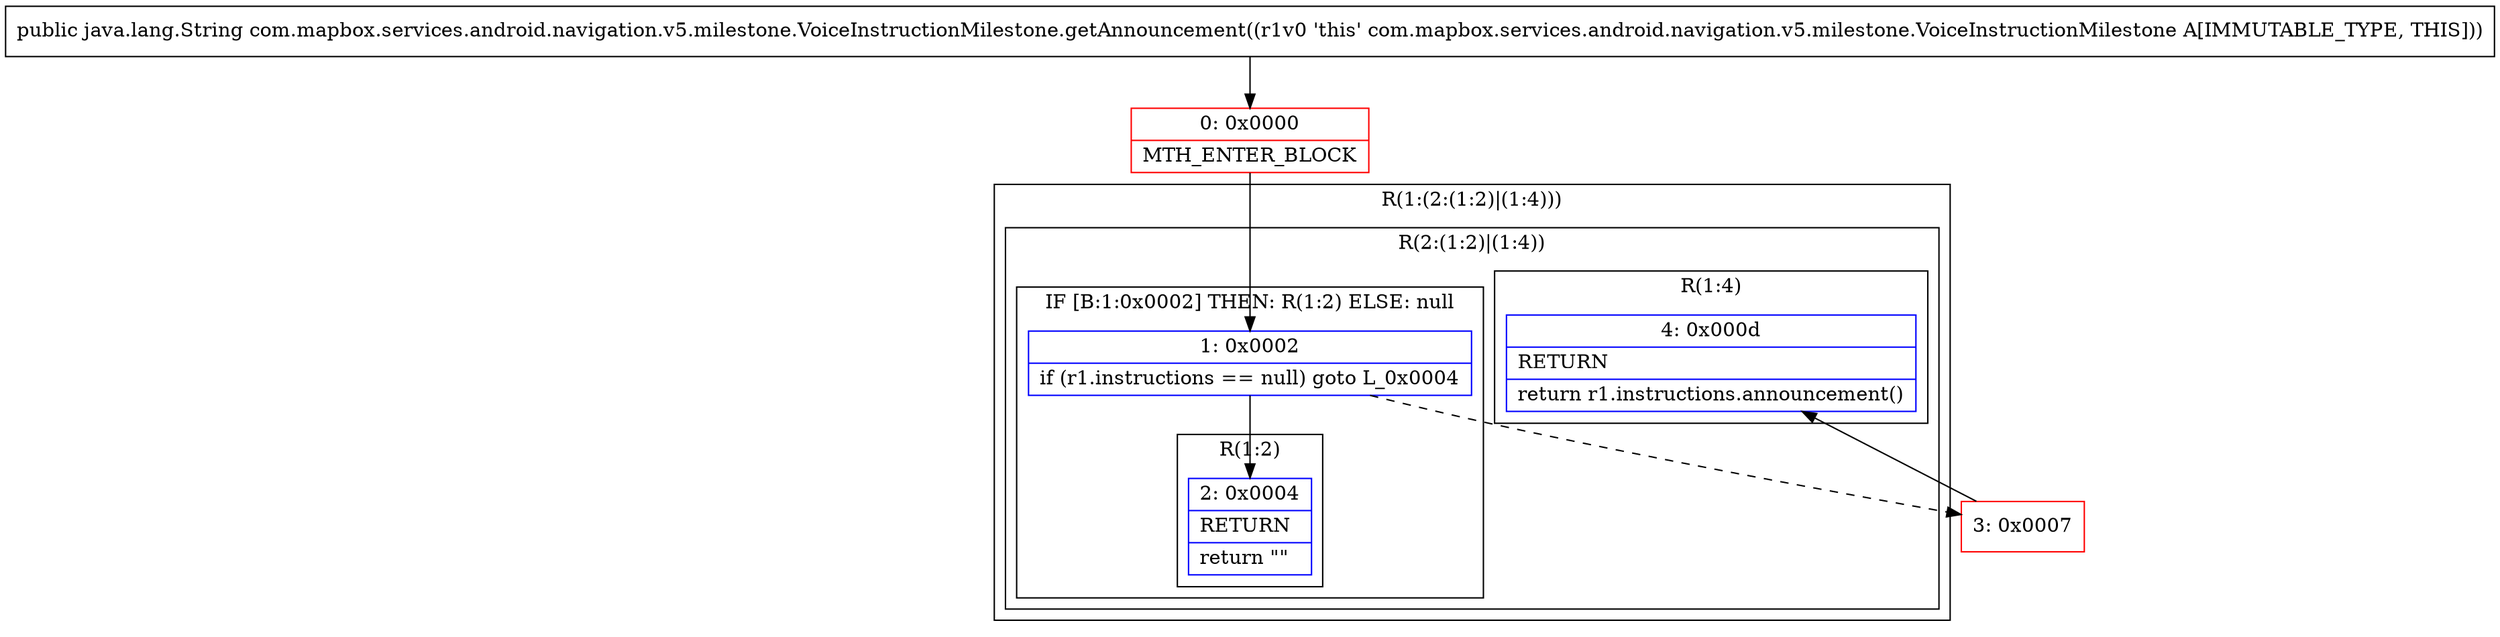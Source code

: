 digraph "CFG forcom.mapbox.services.android.navigation.v5.milestone.VoiceInstructionMilestone.getAnnouncement()Ljava\/lang\/String;" {
subgraph cluster_Region_1315753630 {
label = "R(1:(2:(1:2)|(1:4)))";
node [shape=record,color=blue];
subgraph cluster_Region_625968376 {
label = "R(2:(1:2)|(1:4))";
node [shape=record,color=blue];
subgraph cluster_IfRegion_1531902095 {
label = "IF [B:1:0x0002] THEN: R(1:2) ELSE: null";
node [shape=record,color=blue];
Node_1 [shape=record,label="{1\:\ 0x0002|if (r1.instructions == null) goto L_0x0004\l}"];
subgraph cluster_Region_1474485976 {
label = "R(1:2)";
node [shape=record,color=blue];
Node_2 [shape=record,label="{2\:\ 0x0004|RETURN\l|return \"\"\l}"];
}
}
subgraph cluster_Region_2136142468 {
label = "R(1:4)";
node [shape=record,color=blue];
Node_4 [shape=record,label="{4\:\ 0x000d|RETURN\l|return r1.instructions.announcement()\l}"];
}
}
}
Node_0 [shape=record,color=red,label="{0\:\ 0x0000|MTH_ENTER_BLOCK\l}"];
Node_3 [shape=record,color=red,label="{3\:\ 0x0007}"];
MethodNode[shape=record,label="{public java.lang.String com.mapbox.services.android.navigation.v5.milestone.VoiceInstructionMilestone.getAnnouncement((r1v0 'this' com.mapbox.services.android.navigation.v5.milestone.VoiceInstructionMilestone A[IMMUTABLE_TYPE, THIS])) }"];
MethodNode -> Node_0;
Node_1 -> Node_2;
Node_1 -> Node_3[style=dashed];
Node_0 -> Node_1;
Node_3 -> Node_4;
}

